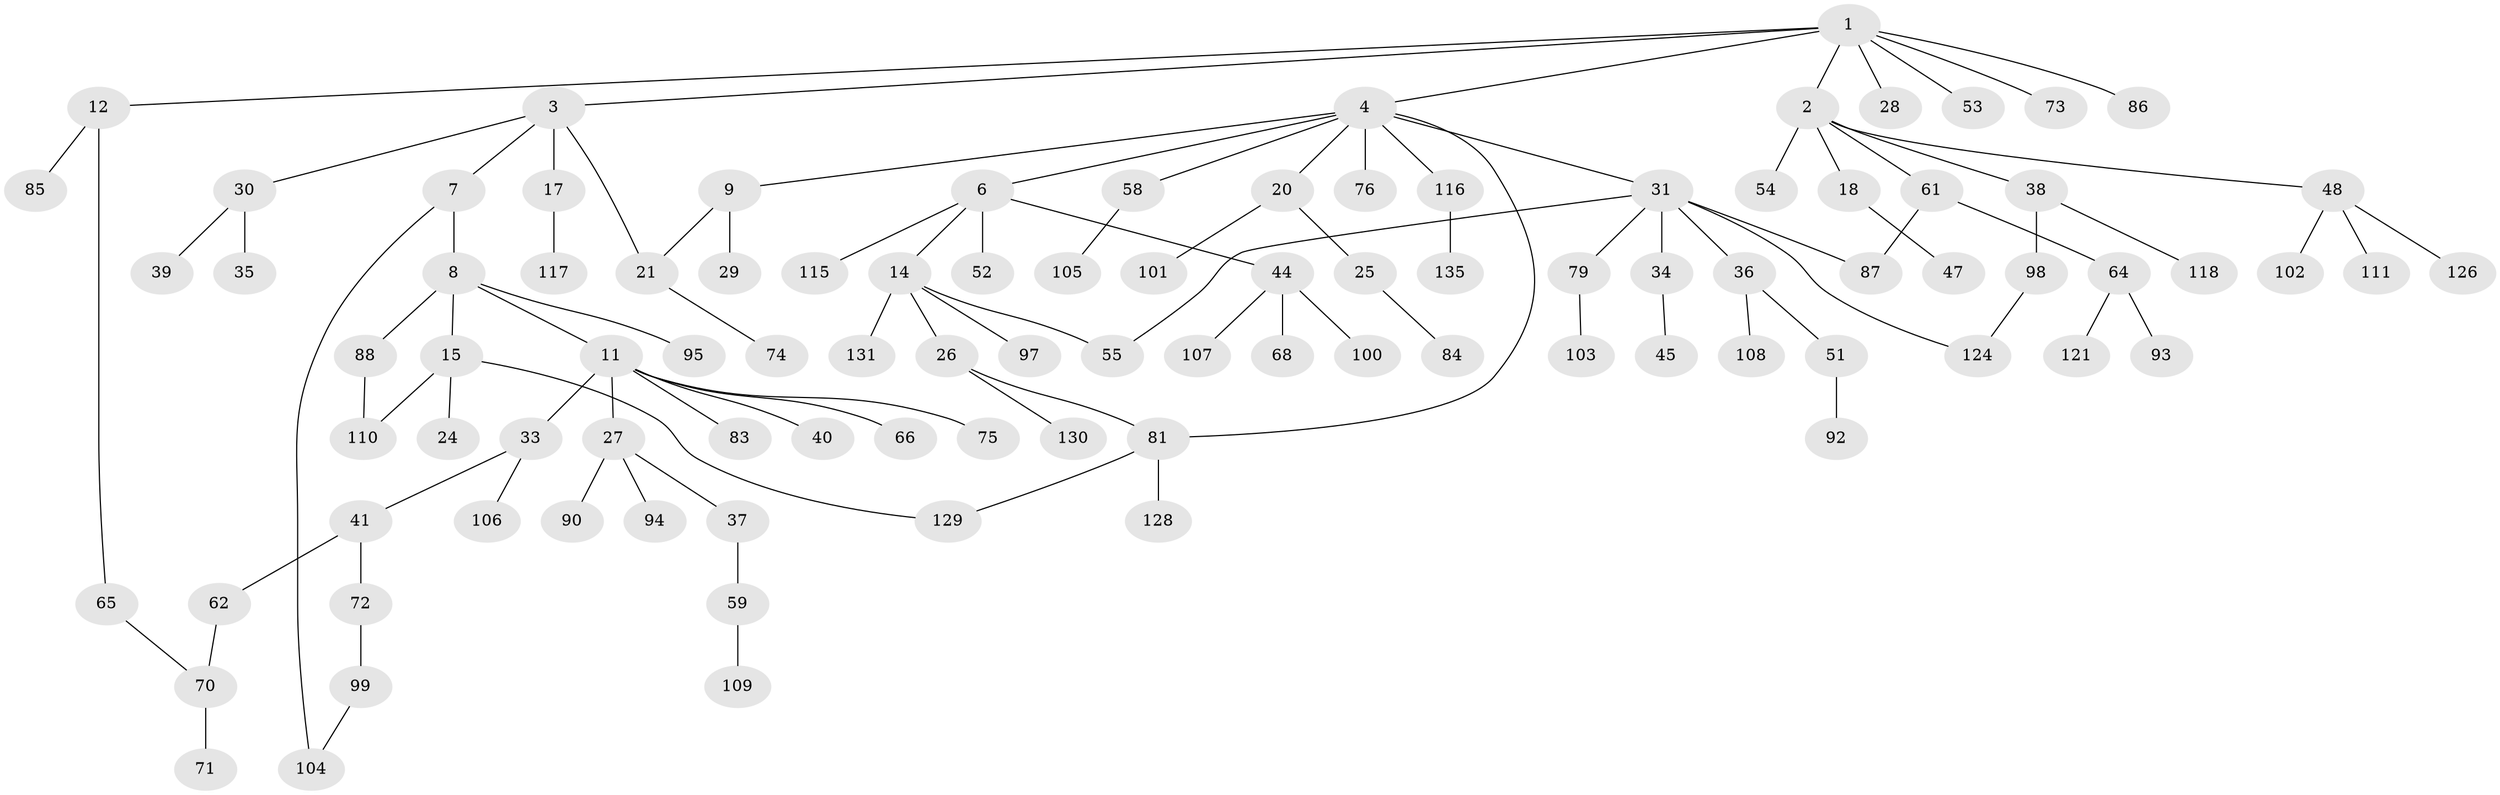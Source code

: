 // Generated by graph-tools (version 1.1) at 2025/23/03/03/25 07:23:32]
// undirected, 97 vertices, 105 edges
graph export_dot {
graph [start="1"]
  node [color=gray90,style=filled];
  1 [super="+13"];
  2 [super="+23"];
  3 [super="+10"];
  4 [super="+5"];
  6 [super="+32"];
  7 [super="+16"];
  8;
  9;
  11 [super="+19"];
  12 [super="+63"];
  14 [super="+132"];
  15 [super="+22"];
  17;
  18;
  20;
  21 [super="+78"];
  24;
  25 [super="+46"];
  26 [super="+122"];
  27 [super="+136"];
  28;
  29;
  30 [super="+42"];
  31 [super="+43"];
  33 [super="+80"];
  34;
  35;
  36 [super="+56"];
  37 [super="+49"];
  38 [super="+50"];
  39;
  40;
  41 [super="+57"];
  44 [super="+112"];
  45;
  47 [super="+82"];
  48 [super="+60"];
  51 [super="+67"];
  52;
  53;
  54;
  55 [super="+77"];
  58;
  59;
  61 [super="+125"];
  62;
  64 [super="+69"];
  65 [super="+120"];
  66;
  68;
  70 [super="+96"];
  71;
  72 [super="+113"];
  73 [super="+91"];
  74;
  75;
  76;
  79;
  81 [super="+89"];
  83;
  84;
  85;
  86;
  87;
  88 [super="+133"];
  90;
  92;
  93;
  94;
  95 [super="+134"];
  97;
  98;
  99 [super="+127"];
  100;
  101 [super="+119"];
  102;
  103 [super="+123"];
  104;
  105;
  106 [super="+138"];
  107;
  108;
  109 [super="+114"];
  110;
  111 [super="+137"];
  115;
  116;
  117;
  118;
  121;
  124;
  126;
  128;
  129;
  130;
  131;
  135;
  1 -- 2;
  1 -- 3;
  1 -- 4;
  1 -- 12;
  1 -- 53;
  1 -- 86;
  1 -- 73;
  1 -- 28;
  2 -- 18;
  2 -- 54;
  2 -- 61;
  2 -- 48;
  2 -- 38;
  3 -- 7;
  3 -- 17;
  3 -- 30;
  3 -- 21;
  4 -- 6;
  4 -- 58;
  4 -- 76;
  4 -- 116;
  4 -- 9;
  4 -- 20;
  4 -- 31;
  4 -- 81;
  6 -- 14;
  6 -- 44;
  6 -- 52;
  6 -- 115;
  7 -- 8;
  7 -- 104;
  8 -- 11;
  8 -- 15;
  8 -- 88;
  8 -- 95;
  9 -- 21;
  9 -- 29;
  11 -- 33;
  11 -- 40;
  11 -- 83;
  11 -- 27;
  11 -- 75;
  11 -- 66;
  12 -- 65;
  12 -- 85;
  14 -- 26;
  14 -- 97;
  14 -- 131;
  14 -- 55;
  15 -- 129;
  15 -- 24;
  15 -- 110;
  17 -- 117;
  18 -- 47;
  20 -- 25;
  20 -- 101;
  21 -- 74;
  25 -- 84;
  26 -- 81;
  26 -- 130;
  27 -- 37;
  27 -- 90;
  27 -- 94;
  30 -- 35;
  30 -- 39;
  31 -- 34;
  31 -- 36;
  31 -- 79;
  31 -- 124;
  31 -- 55;
  31 -- 87;
  33 -- 41;
  33 -- 106;
  34 -- 45;
  36 -- 51;
  36 -- 108;
  37 -- 59;
  38 -- 98;
  38 -- 118;
  41 -- 72;
  41 -- 62;
  44 -- 68;
  44 -- 100;
  44 -- 107;
  48 -- 102;
  48 -- 111;
  48 -- 126;
  51 -- 92;
  58 -- 105;
  59 -- 109;
  61 -- 64;
  61 -- 87;
  62 -- 70;
  64 -- 93;
  64 -- 121;
  65 -- 70;
  70 -- 71;
  72 -- 99;
  79 -- 103;
  81 -- 128;
  81 -- 129;
  88 -- 110;
  98 -- 124;
  99 -- 104;
  116 -- 135;
}
